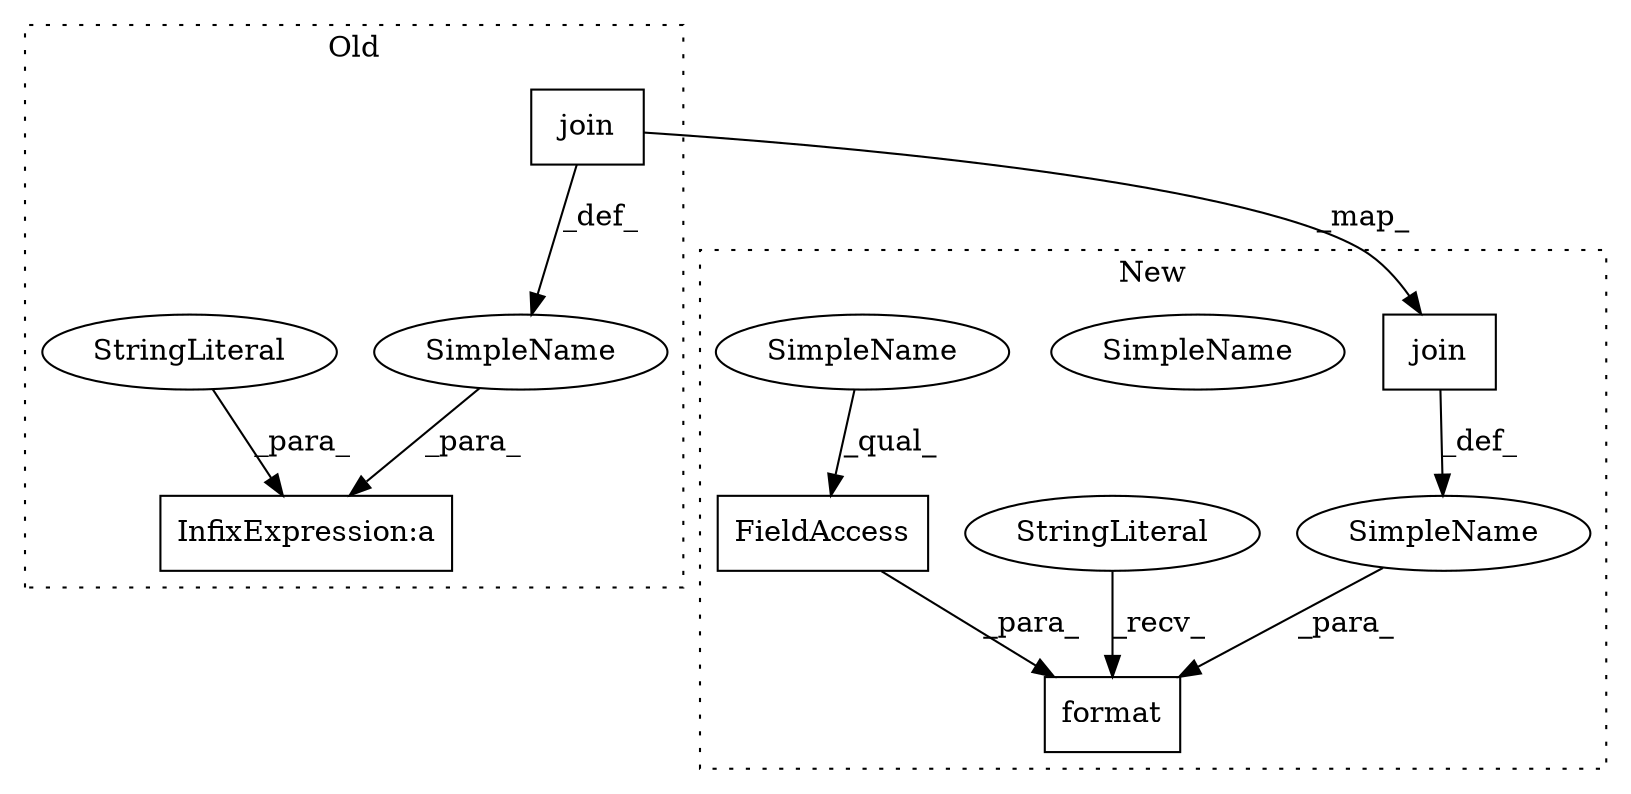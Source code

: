 digraph G {
subgraph cluster0 {
1 [label="join" a="32" s="591,631" l="5,1" shape="box"];
7 [label="SimpleName" a="42" s="" l="" shape="ellipse"];
8 [label="InfixExpression:a" a="27" s="580" l="3" shape="box"];
10 [label="StringLiteral" a="45" s="570" l="10" shape="ellipse"];
label = "Old";
style="dotted";
}
subgraph cluster1 {
2 [label="join" a="32" s="628,668" l="5,1" shape="box"];
3 [label="format" a="32" s="598,669" l="7,1" shape="box"];
4 [label="FieldAccess" a="22" s="605" l="14" shape="box"];
5 [label="SimpleName" a="42" s="605" l="3" shape="ellipse"];
6 [label="SimpleName" a="42" s="" l="" shape="ellipse"];
9 [label="StringLiteral" a="45" s="590" l="7" shape="ellipse"];
11 [label="SimpleName" a="42" s="605" l="3" shape="ellipse"];
label = "New";
style="dotted";
}
1 -> 7 [label="_def_"];
1 -> 2 [label="_map_"];
2 -> 6 [label="_def_"];
4 -> 3 [label="_para_"];
6 -> 3 [label="_para_"];
7 -> 8 [label="_para_"];
9 -> 3 [label="_recv_"];
10 -> 8 [label="_para_"];
11 -> 4 [label="_qual_"];
}